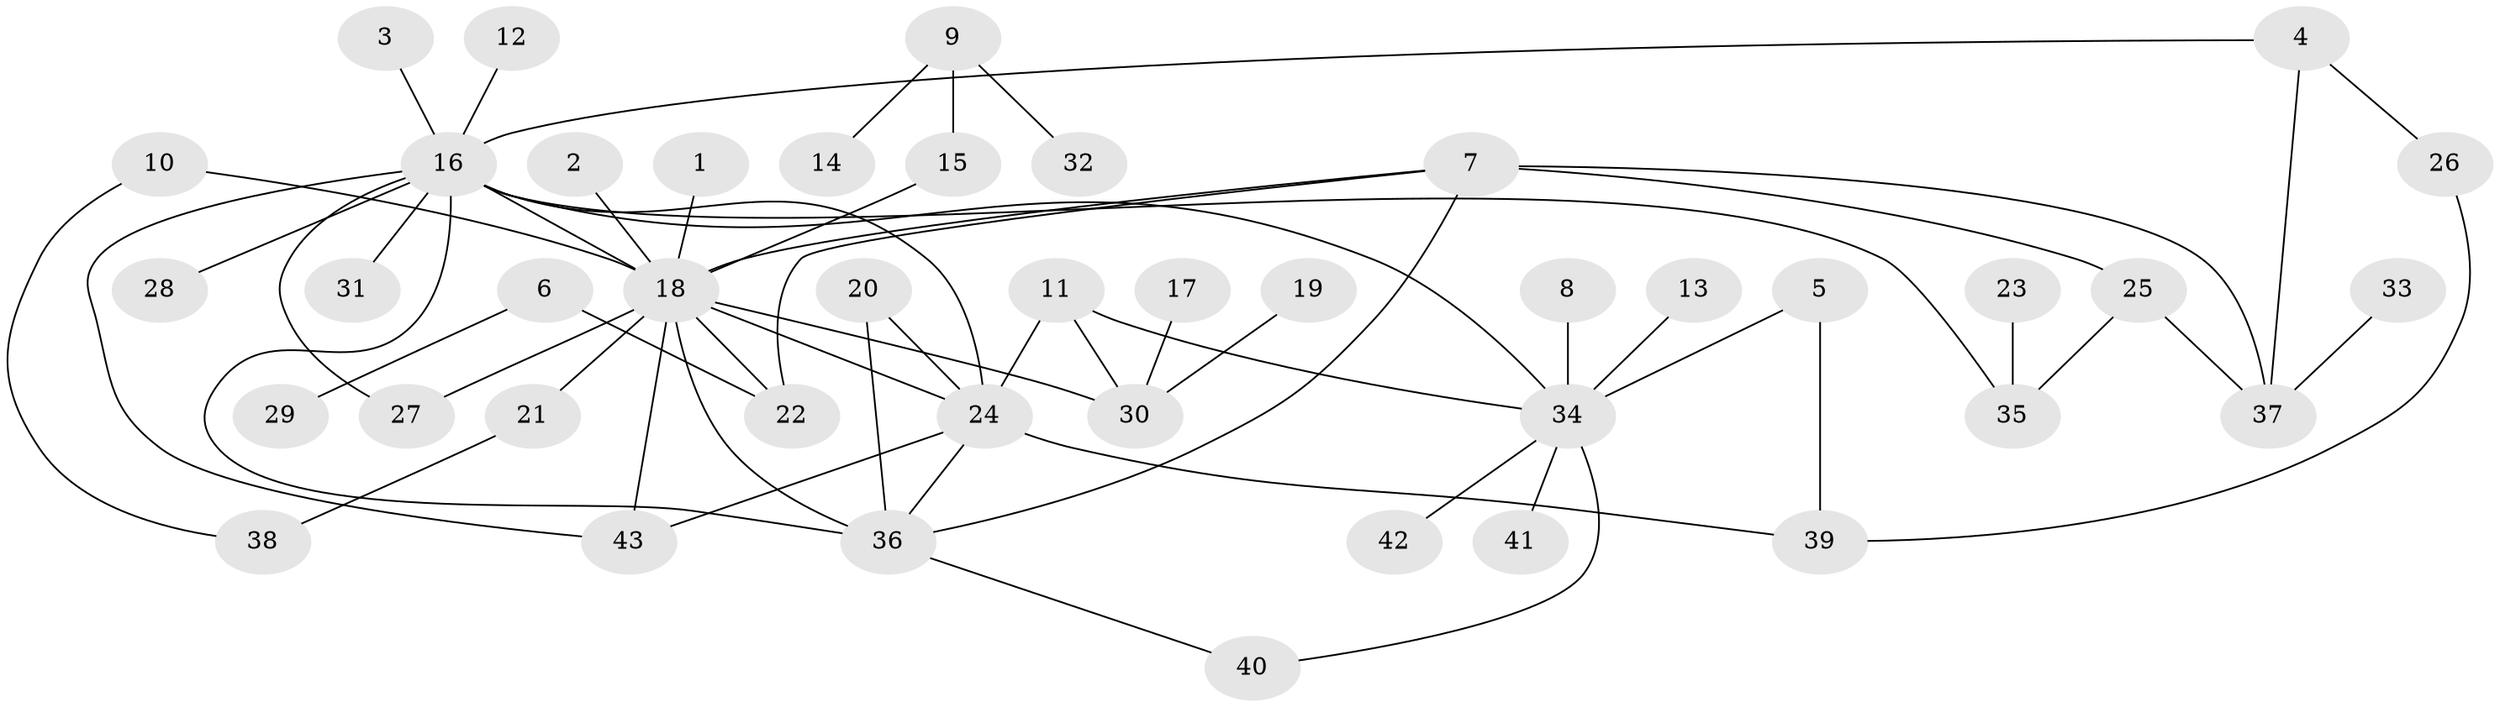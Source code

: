 // original degree distribution, {14: 0.011764705882352941, 17: 0.011764705882352941, 1: 0.5176470588235295, 9: 0.011764705882352941, 4: 0.10588235294117647, 5: 0.03529411764705882, 10: 0.011764705882352941, 3: 0.10588235294117647, 2: 0.17647058823529413, 6: 0.011764705882352941}
// Generated by graph-tools (version 1.1) at 2025/01/03/09/25 03:01:40]
// undirected, 43 vertices, 60 edges
graph export_dot {
graph [start="1"]
  node [color=gray90,style=filled];
  1;
  2;
  3;
  4;
  5;
  6;
  7;
  8;
  9;
  10;
  11;
  12;
  13;
  14;
  15;
  16;
  17;
  18;
  19;
  20;
  21;
  22;
  23;
  24;
  25;
  26;
  27;
  28;
  29;
  30;
  31;
  32;
  33;
  34;
  35;
  36;
  37;
  38;
  39;
  40;
  41;
  42;
  43;
  1 -- 18 [weight=1.0];
  2 -- 18 [weight=1.0];
  3 -- 16 [weight=1.0];
  4 -- 16 [weight=1.0];
  4 -- 26 [weight=1.0];
  4 -- 37 [weight=1.0];
  5 -- 34 [weight=1.0];
  5 -- 39 [weight=1.0];
  6 -- 22 [weight=1.0];
  6 -- 29 [weight=1.0];
  7 -- 18 [weight=1.0];
  7 -- 22 [weight=1.0];
  7 -- 25 [weight=1.0];
  7 -- 36 [weight=1.0];
  7 -- 37 [weight=1.0];
  8 -- 34 [weight=1.0];
  9 -- 14 [weight=1.0];
  9 -- 15 [weight=1.0];
  9 -- 32 [weight=1.0];
  10 -- 18 [weight=1.0];
  10 -- 38 [weight=1.0];
  11 -- 24 [weight=1.0];
  11 -- 30 [weight=1.0];
  11 -- 34 [weight=1.0];
  12 -- 16 [weight=1.0];
  13 -- 34 [weight=1.0];
  15 -- 18 [weight=1.0];
  16 -- 18 [weight=1.0];
  16 -- 24 [weight=1.0];
  16 -- 27 [weight=1.0];
  16 -- 28 [weight=1.0];
  16 -- 31 [weight=1.0];
  16 -- 34 [weight=1.0];
  16 -- 35 [weight=1.0];
  16 -- 36 [weight=1.0];
  16 -- 43 [weight=1.0];
  17 -- 30 [weight=1.0];
  18 -- 21 [weight=1.0];
  18 -- 22 [weight=1.0];
  18 -- 24 [weight=1.0];
  18 -- 27 [weight=1.0];
  18 -- 30 [weight=1.0];
  18 -- 36 [weight=2.0];
  18 -- 43 [weight=1.0];
  19 -- 30 [weight=1.0];
  20 -- 24 [weight=1.0];
  20 -- 36 [weight=1.0];
  21 -- 38 [weight=1.0];
  23 -- 35 [weight=1.0];
  24 -- 36 [weight=1.0];
  24 -- 39 [weight=1.0];
  24 -- 43 [weight=1.0];
  25 -- 35 [weight=1.0];
  25 -- 37 [weight=1.0];
  26 -- 39 [weight=1.0];
  33 -- 37 [weight=1.0];
  34 -- 40 [weight=1.0];
  34 -- 41 [weight=1.0];
  34 -- 42 [weight=1.0];
  36 -- 40 [weight=1.0];
}
